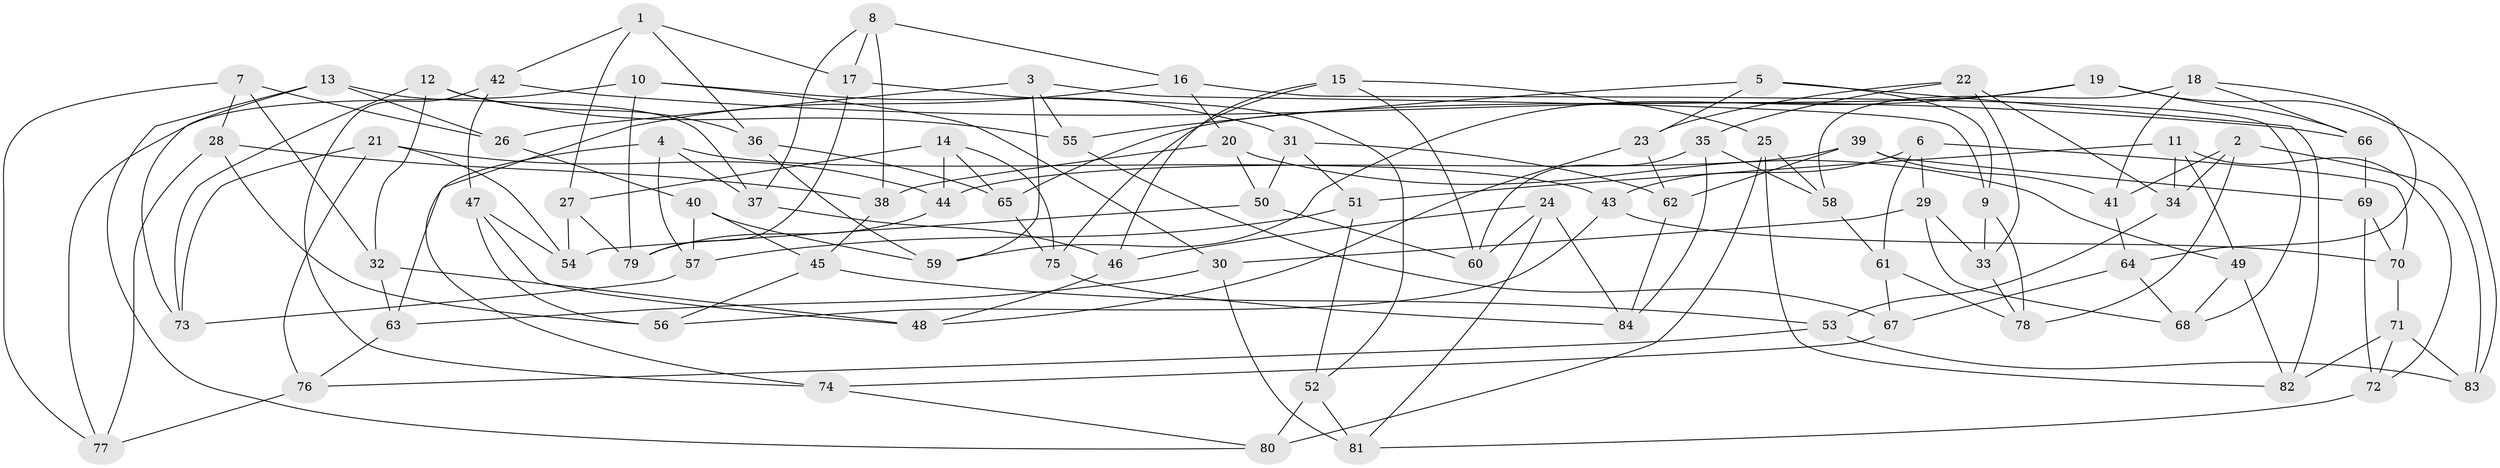 // coarse degree distribution, {6: 0.38, 5: 0.26, 4: 0.3, 3: 0.06}
// Generated by graph-tools (version 1.1) at 2025/38/03/04/25 23:38:08]
// undirected, 84 vertices, 168 edges
graph export_dot {
  node [color=gray90,style=filled];
  1;
  2;
  3;
  4;
  5;
  6;
  7;
  8;
  9;
  10;
  11;
  12;
  13;
  14;
  15;
  16;
  17;
  18;
  19;
  20;
  21;
  22;
  23;
  24;
  25;
  26;
  27;
  28;
  29;
  30;
  31;
  32;
  33;
  34;
  35;
  36;
  37;
  38;
  39;
  40;
  41;
  42;
  43;
  44;
  45;
  46;
  47;
  48;
  49;
  50;
  51;
  52;
  53;
  54;
  55;
  56;
  57;
  58;
  59;
  60;
  61;
  62;
  63;
  64;
  65;
  66;
  67;
  68;
  69;
  70;
  71;
  72;
  73;
  74;
  75;
  76;
  77;
  78;
  79;
  80;
  81;
  82;
  83;
  84;
  1 -- 36;
  1 -- 42;
  1 -- 17;
  1 -- 27;
  2 -- 34;
  2 -- 83;
  2 -- 78;
  2 -- 41;
  3 -- 26;
  3 -- 59;
  3 -- 55;
  3 -- 9;
  4 -- 57;
  4 -- 37;
  4 -- 63;
  4 -- 43;
  5 -- 55;
  5 -- 9;
  5 -- 82;
  5 -- 23;
  6 -- 70;
  6 -- 43;
  6 -- 29;
  6 -- 61;
  7 -- 28;
  7 -- 32;
  7 -- 77;
  7 -- 26;
  8 -- 38;
  8 -- 37;
  8 -- 17;
  8 -- 16;
  9 -- 33;
  9 -- 78;
  10 -- 30;
  10 -- 77;
  10 -- 31;
  10 -- 79;
  11 -- 72;
  11 -- 51;
  11 -- 34;
  11 -- 49;
  12 -- 36;
  12 -- 55;
  12 -- 73;
  12 -- 32;
  13 -- 37;
  13 -- 80;
  13 -- 26;
  13 -- 73;
  14 -- 65;
  14 -- 44;
  14 -- 75;
  14 -- 27;
  15 -- 75;
  15 -- 25;
  15 -- 46;
  15 -- 60;
  16 -- 68;
  16 -- 74;
  16 -- 20;
  17 -- 52;
  17 -- 79;
  18 -- 66;
  18 -- 58;
  18 -- 41;
  18 -- 64;
  19 -- 59;
  19 -- 83;
  19 -- 65;
  19 -- 66;
  20 -- 38;
  20 -- 49;
  20 -- 50;
  21 -- 76;
  21 -- 73;
  21 -- 44;
  21 -- 54;
  22 -- 35;
  22 -- 34;
  22 -- 33;
  22 -- 23;
  23 -- 62;
  23 -- 48;
  24 -- 81;
  24 -- 60;
  24 -- 84;
  24 -- 46;
  25 -- 80;
  25 -- 82;
  25 -- 58;
  26 -- 40;
  27 -- 54;
  27 -- 79;
  28 -- 77;
  28 -- 56;
  28 -- 38;
  29 -- 30;
  29 -- 33;
  29 -- 68;
  30 -- 63;
  30 -- 81;
  31 -- 51;
  31 -- 50;
  31 -- 62;
  32 -- 48;
  32 -- 63;
  33 -- 78;
  34 -- 53;
  35 -- 60;
  35 -- 84;
  35 -- 58;
  36 -- 65;
  36 -- 59;
  37 -- 46;
  38 -- 45;
  39 -- 41;
  39 -- 69;
  39 -- 62;
  39 -- 44;
  40 -- 57;
  40 -- 59;
  40 -- 45;
  41 -- 64;
  42 -- 74;
  42 -- 47;
  42 -- 66;
  43 -- 56;
  43 -- 70;
  44 -- 79;
  45 -- 56;
  45 -- 53;
  46 -- 48;
  47 -- 54;
  47 -- 48;
  47 -- 56;
  49 -- 82;
  49 -- 68;
  50 -- 54;
  50 -- 60;
  51 -- 52;
  51 -- 57;
  52 -- 81;
  52 -- 80;
  53 -- 76;
  53 -- 83;
  55 -- 67;
  57 -- 73;
  58 -- 61;
  61 -- 67;
  61 -- 78;
  62 -- 84;
  63 -- 76;
  64 -- 67;
  64 -- 68;
  65 -- 75;
  66 -- 69;
  67 -- 74;
  69 -- 72;
  69 -- 70;
  70 -- 71;
  71 -- 82;
  71 -- 83;
  71 -- 72;
  72 -- 81;
  74 -- 80;
  75 -- 84;
  76 -- 77;
}
